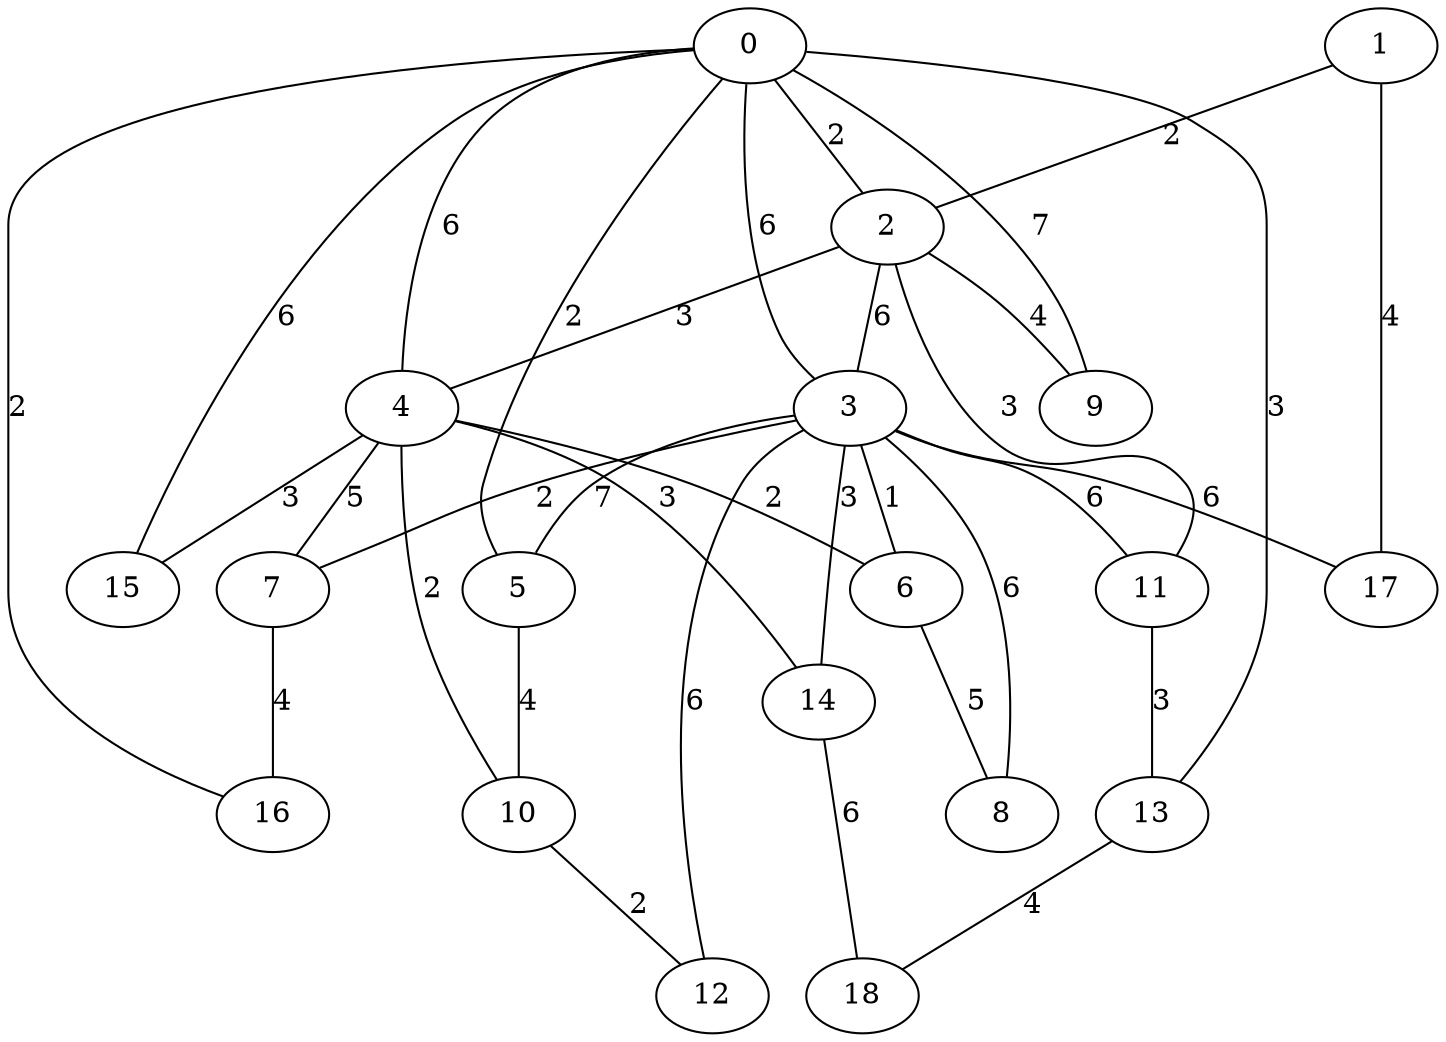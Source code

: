 graph g {
  0 [ habit = 8, size = 405, x = 6, y = 4 ]
  1 [ habit = 10, size = 100, x = 2, y = 8 ]
  2 [ habit = 3, size = 366, x = 4, y = 6 ]
  3 [ habit = 5, size = 263, x = 6, y = 6 ]
  4 [ habit = 3, size = 240, x = 7, y = 6 ]
  5 [ habit = 9, size = 169, x = 9, y = 5 ]
  6 [ habit = 8, size = 300, x = 7, y = 8 ]
  7 [ habit = 9, size = 399, x = 7, y = 4 ]
  8 [ habit = 6, size = 467, x = 6, y = 10 ]
  9 [ habit = 6, size = 437, x = 4, y = 8 ]
  10 [ habit = 4, size = 487, x = 10, y = 6 ]
  11 [ habit = 7, size = 179, x = 2, y = 5 ]
  12 [ base = 1, habit = 7, size = 235, x = 9, y = 8 ]
  13 [ habit = 7, size = 389, x = 3, y = 2 ]
  14 [ habit = 6, size = 153, x = 5, y = 4 ]
  15 [ habit = 2, size = 266, x = 9, y = 3 ]
  16 [ habit = 2, size = 76, x = 7, y = 1 ]
  17 [ habit = 9, size = 343, x = 1, y = 7 ]
  18 [ base = 2, habit = 10, size = 328, x = 2, y = 1 ]

  0 -- 2 [ label = 2, weight = 2 ]
  0 -- 3 [ label = 6, weight = 6 ]
  0 -- 4 [ label = 6, weight = 6 ]
  0 -- 5 [ label = 2, weight = 2 ]
  0 -- 9 [ label = 7, weight = 7 ]
  0 -- 13 [ label = 3, weight = 3 ]
  0 -- 15 [ label = 6, weight = 6 ]
  0 -- 16 [ label = 2, weight = 2 ]
  1 -- 2 [ label = 2, weight = 2 ]
  1 -- 17 [ label = 4, weight = 4 ]
  2 -- 9 [ label = 4, weight = 4 ]
  2 -- 11 [ label = 3, weight = 3 ]
  2 -- 4 [ label = 3, weight = 3 ]
  2 -- 3 [ label = 6, weight = 6 ]
  3 -- 14 [ label = 3, weight = 3 ]
  3 -- 12 [ label = 6, weight = 6 ]
  3 -- 8 [ label = 6, weight = 6 ]
  3 -- 7 [ label = 2, weight = 2 ]
  3 -- 17 [ label = 6, weight = 6 ]
  3 -- 11 [ label = 6, weight = 6 ]
  3 -- 5 [ label = 7, weight = 7 ]
  3 -- 6 [ label = 1, weight = 1 ]
  4 -- 15 [ label = 3, weight = 3 ]
  4 -- 7 [ label = 5, weight = 5 ]
  4 -- 14 [ label = 3, weight = 3 ]
  4 -- 10 [ label = 2, weight = 2 ]
  4 -- 6 [ label = 2, weight = 2 ]
  5 -- 10 [ label = 4, weight = 4 ]
  6 -- 8 [ label = 5, weight = 5 ]
  7 -- 16 [ label = 4, weight = 4 ]
  10 -- 12 [ label = 2, weight = 2 ]
  11 -- 13 [ label = 3, weight = 3 ]
  13 -- 18 [ label = 4, weight = 4 ]
  14 -- 18 [ label = 6, weight = 6 ]
}
